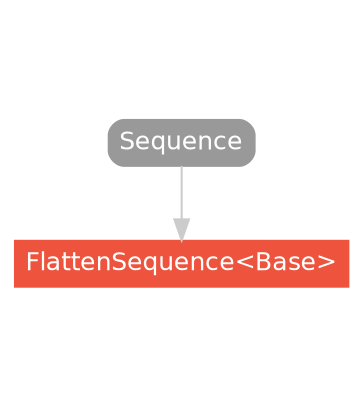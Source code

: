 strict digraph "FlattenSequence<Base> - Type Hierarchy - SwiftDoc.org" {
    pad="0.1,0.8"
    node [shape=box, style="filled,rounded", color="#999999", fillcolor="#999999", fontcolor=white, fontname=Helvetica, fontnames="Helvetica,sansserif", fontsize=12, margin="0.07,0.05", height="0.3"]
    edge [color="#cccccc"]
    "FlattenSequence<Base>" [URL="/type/FlattenSequence/", style="filled", fillcolor="#ee543d", color="#ee543d"]
    "Sequence" [URL="/protocol/Sequence/hierarchy/"]    "Sequence" -> "FlattenSequence<Base>"
    subgraph Types {
        rank = max; "FlattenSequence<Base>";
    }
}